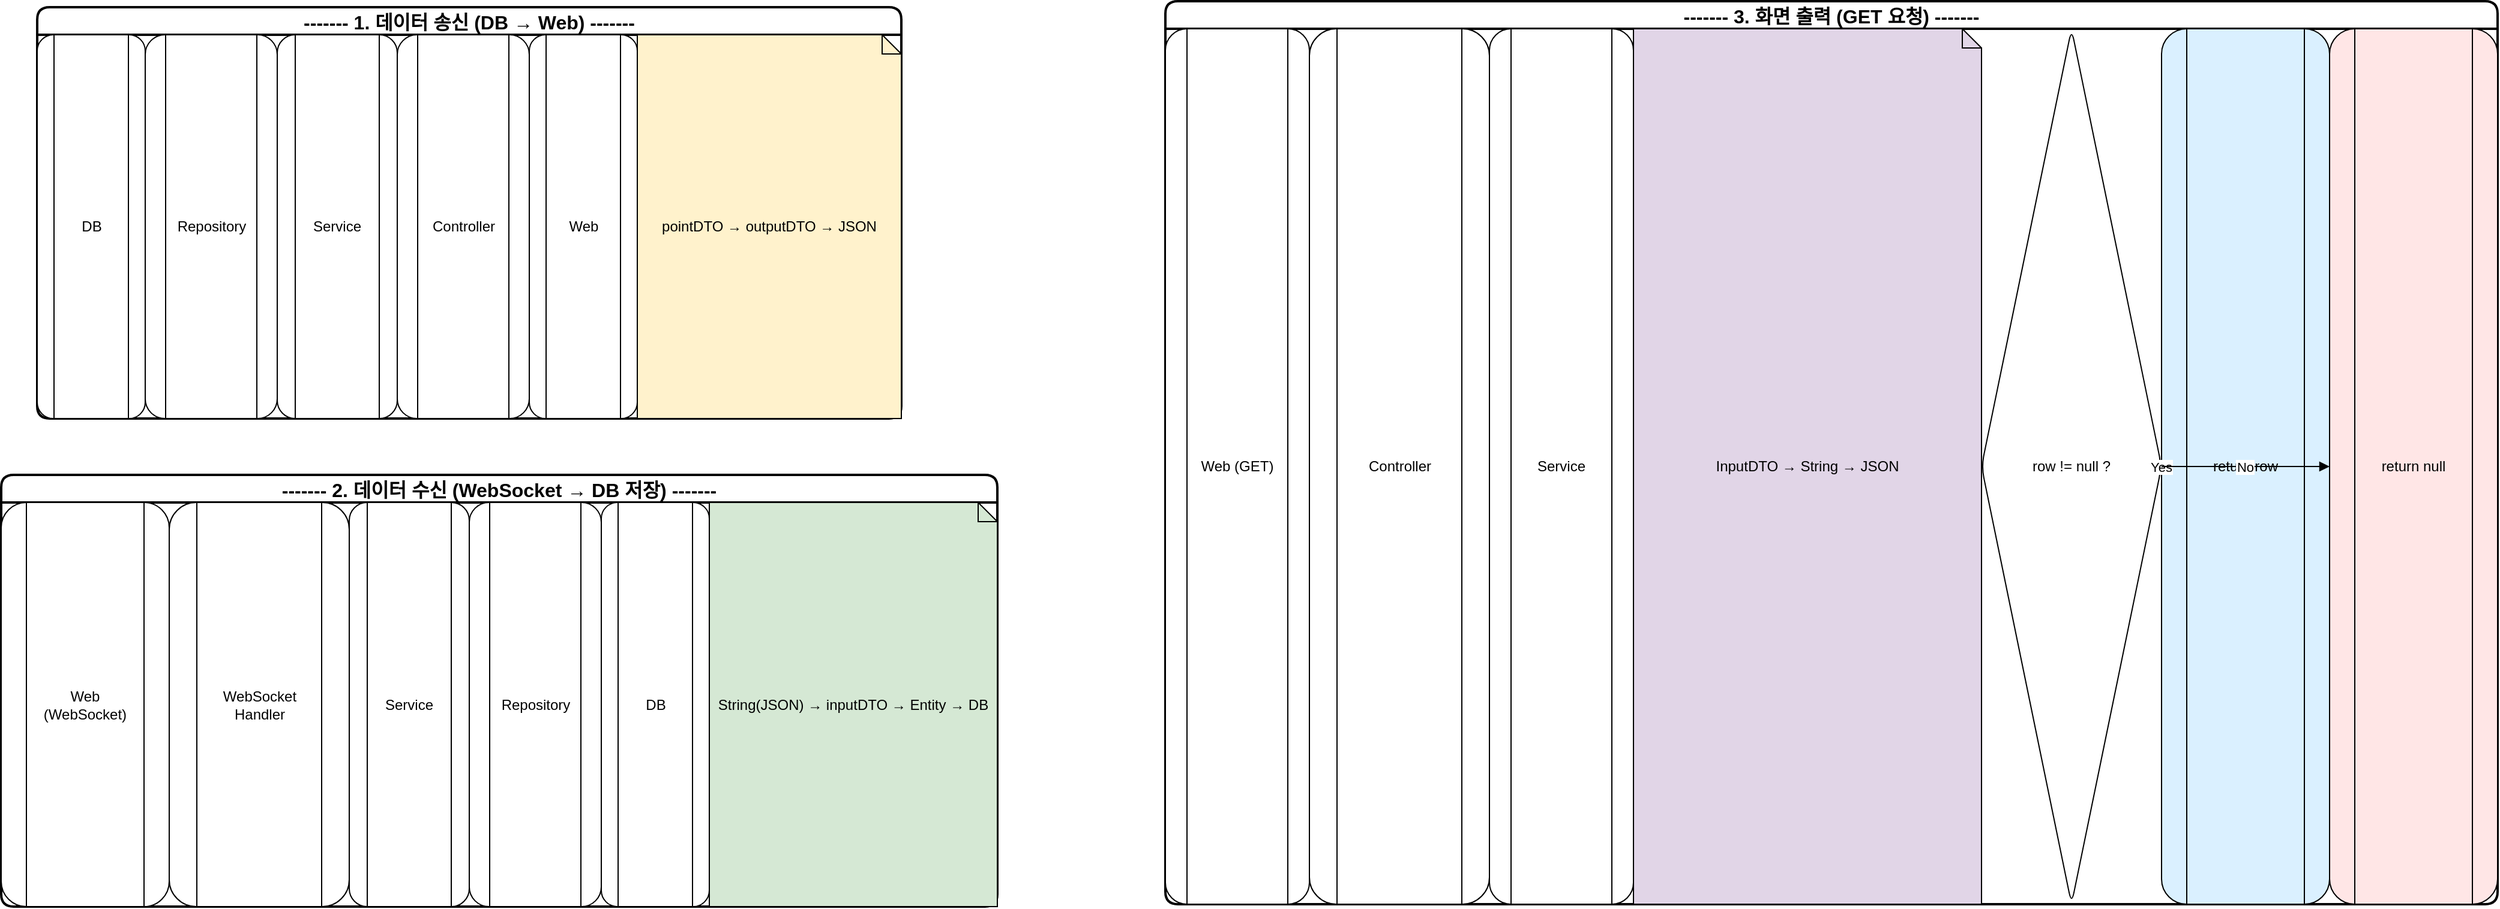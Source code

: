<mxfile version="28.0.6">
  <diagram name="Web-Controller-Service Flow" id="a6IcZU44em814IcXLOJ8">
    <mxGraphModel dx="932" dy="712" grid="1" gridSize="10" guides="1" tooltips="1" connect="1" arrows="1" fold="1" page="1" pageScale="1" pageWidth="850" pageHeight="1100" math="0" shadow="0">
      <root>
        <mxCell id="0" />
        <mxCell id="1" parent="0" />
        <mxCell id="kFFMyz97cDrMyY59dg7Y-1" value="------- 1. 데이터 송신 (DB → Web) -------" style="swimlane;fontSize=16;fontStyle=1;horizontal=1;childLayout=stackLayout;rounded=1;strokeWidth=2;" vertex="1" parent="1">
          <mxGeometry x="270" y="175" width="720" height="343" as="geometry" />
        </mxCell>
        <mxCell id="kFFMyz97cDrMyY59dg7Y-2" value="DB" style="shape=process;rounded=1;whiteSpace=wrap;html=1;" vertex="1" parent="kFFMyz97cDrMyY59dg7Y-1">
          <mxGeometry y="23" width="90" height="320" as="geometry" />
        </mxCell>
        <mxCell id="kFFMyz97cDrMyY59dg7Y-3" value="Repository" style="shape=process;rounded=1;whiteSpace=wrap;html=1;" vertex="1" parent="kFFMyz97cDrMyY59dg7Y-1">
          <mxGeometry x="90" y="23" width="110" height="320" as="geometry" />
        </mxCell>
        <mxCell id="kFFMyz97cDrMyY59dg7Y-4" value="Service" style="shape=process;rounded=1;whiteSpace=wrap;html=1;" vertex="1" parent="kFFMyz97cDrMyY59dg7Y-1">
          <mxGeometry x="200" y="23" width="100" height="320" as="geometry" />
        </mxCell>
        <mxCell id="kFFMyz97cDrMyY59dg7Y-5" value="Controller" style="shape=process;rounded=1;whiteSpace=wrap;html=1;" vertex="1" parent="kFFMyz97cDrMyY59dg7Y-1">
          <mxGeometry x="300" y="23" width="110" height="320" as="geometry" />
        </mxCell>
        <mxCell id="kFFMyz97cDrMyY59dg7Y-6" value="Web" style="shape=process;rounded=1;whiteSpace=wrap;html=1;" vertex="1" parent="kFFMyz97cDrMyY59dg7Y-1">
          <mxGeometry x="410" y="23" width="90" height="320" as="geometry" />
        </mxCell>
        <mxCell id="kFFMyz97cDrMyY59dg7Y-7" style="endArrow=block;rounded=1;" edge="1" parent="kFFMyz97cDrMyY59dg7Y-1" source="kFFMyz97cDrMyY59dg7Y-2" target="kFFMyz97cDrMyY59dg7Y-3">
          <mxGeometry relative="1" as="geometry" />
        </mxCell>
        <mxCell id="kFFMyz97cDrMyY59dg7Y-8" style="endArrow=block;rounded=1;" edge="1" parent="kFFMyz97cDrMyY59dg7Y-1" source="kFFMyz97cDrMyY59dg7Y-3" target="kFFMyz97cDrMyY59dg7Y-4">
          <mxGeometry relative="1" as="geometry" />
        </mxCell>
        <mxCell id="kFFMyz97cDrMyY59dg7Y-9" style="endArrow=block;rounded=1;" edge="1" parent="kFFMyz97cDrMyY59dg7Y-1" source="kFFMyz97cDrMyY59dg7Y-4" target="kFFMyz97cDrMyY59dg7Y-5">
          <mxGeometry relative="1" as="geometry" />
        </mxCell>
        <mxCell id="kFFMyz97cDrMyY59dg7Y-10" style="endArrow=block;rounded=1;" edge="1" parent="kFFMyz97cDrMyY59dg7Y-1" source="kFFMyz97cDrMyY59dg7Y-5" target="kFFMyz97cDrMyY59dg7Y-6">
          <mxGeometry relative="1" as="geometry" />
        </mxCell>
        <mxCell id="kFFMyz97cDrMyY59dg7Y-11" value="pointDTO → outputDTO → JSON" style="shape=note;whiteSpace=wrap;html=1;size=16;fillColor=#fff2cc;" vertex="1" parent="kFFMyz97cDrMyY59dg7Y-1">
          <mxGeometry x="500" y="23" width="220" height="320" as="geometry" />
        </mxCell>
        <mxCell id="kFFMyz97cDrMyY59dg7Y-12" value="------- 2. 데이터 수신 (WebSocket → DB 저장) -------" style="swimlane;fontSize=16;fontStyle=1;horizontal=1;childLayout=stackLayout;rounded=1;strokeWidth=2;" vertex="1" parent="1">
          <mxGeometry x="240" y="565" width="830" height="360" as="geometry" />
        </mxCell>
        <mxCell id="kFFMyz97cDrMyY59dg7Y-13" value="Web (WebSocket)" style="shape=process;rounded=1;whiteSpace=wrap;html=1;" vertex="1" parent="kFFMyz97cDrMyY59dg7Y-12">
          <mxGeometry y="23" width="140" height="337" as="geometry" />
        </mxCell>
        <mxCell id="kFFMyz97cDrMyY59dg7Y-14" value="WebSocket Handler" style="shape=process;rounded=1;whiteSpace=wrap;html=1;" vertex="1" parent="kFFMyz97cDrMyY59dg7Y-12">
          <mxGeometry x="140" y="23" width="150" height="337" as="geometry" />
        </mxCell>
        <mxCell id="kFFMyz97cDrMyY59dg7Y-15" value="Service" style="shape=process;rounded=1;whiteSpace=wrap;html=1;" vertex="1" parent="kFFMyz97cDrMyY59dg7Y-12">
          <mxGeometry x="290" y="23" width="100" height="337" as="geometry" />
        </mxCell>
        <mxCell id="kFFMyz97cDrMyY59dg7Y-16" value="Repository" style="shape=process;rounded=1;whiteSpace=wrap;html=1;" vertex="1" parent="kFFMyz97cDrMyY59dg7Y-12">
          <mxGeometry x="390" y="23" width="110" height="337" as="geometry" />
        </mxCell>
        <mxCell id="kFFMyz97cDrMyY59dg7Y-17" value="DB" style="shape=process;rounded=1;whiteSpace=wrap;html=1;" vertex="1" parent="kFFMyz97cDrMyY59dg7Y-12">
          <mxGeometry x="500" y="23" width="90" height="337" as="geometry" />
        </mxCell>
        <mxCell id="kFFMyz97cDrMyY59dg7Y-18" style="endArrow=block;rounded=1;" edge="1" parent="kFFMyz97cDrMyY59dg7Y-12" source="kFFMyz97cDrMyY59dg7Y-13" target="kFFMyz97cDrMyY59dg7Y-14">
          <mxGeometry relative="1" as="geometry" />
        </mxCell>
        <mxCell id="kFFMyz97cDrMyY59dg7Y-19" style="endArrow=block;rounded=1;" edge="1" parent="kFFMyz97cDrMyY59dg7Y-12" source="kFFMyz97cDrMyY59dg7Y-14" target="kFFMyz97cDrMyY59dg7Y-15">
          <mxGeometry relative="1" as="geometry">
            <mxPoint x="310" y="85" as="targetPoint" />
          </mxGeometry>
        </mxCell>
        <mxCell id="kFFMyz97cDrMyY59dg7Y-20" style="endArrow=block;rounded=1;" edge="1" parent="kFFMyz97cDrMyY59dg7Y-12" source="kFFMyz97cDrMyY59dg7Y-15" target="kFFMyz97cDrMyY59dg7Y-16">
          <mxGeometry relative="1" as="geometry" />
        </mxCell>
        <mxCell id="kFFMyz97cDrMyY59dg7Y-21" style="endArrow=block;rounded=1;" edge="1" parent="kFFMyz97cDrMyY59dg7Y-12" source="kFFMyz97cDrMyY59dg7Y-16" target="kFFMyz97cDrMyY59dg7Y-17">
          <mxGeometry relative="1" as="geometry" />
        </mxCell>
        <mxCell id="kFFMyz97cDrMyY59dg7Y-22" value="String(JSON) → inputDTO → Entity → DB" style="shape=note;whiteSpace=wrap;html=1;size=16;fillColor=#d5e8d4;" vertex="1" parent="kFFMyz97cDrMyY59dg7Y-12">
          <mxGeometry x="590" y="23" width="240" height="337" as="geometry" />
        </mxCell>
        <mxCell id="kFFMyz97cDrMyY59dg7Y-23" value="------- 3. 화면 출력 (GET 요청) -------" style="swimlane;fontSize=16;fontStyle=1;horizontal=1;childLayout=stackLayout;rounded=1;strokeWidth=2;" vertex="1" parent="1">
          <mxGeometry x="1210" y="170" width="1110" height="753" as="geometry" />
        </mxCell>
        <mxCell id="kFFMyz97cDrMyY59dg7Y-24" value="Web (GET)" style="shape=process;rounded=1;whiteSpace=wrap;html=1;" vertex="1" parent="kFFMyz97cDrMyY59dg7Y-23">
          <mxGeometry y="23" width="120" height="730" as="geometry" />
        </mxCell>
        <mxCell id="kFFMyz97cDrMyY59dg7Y-25" value="Controller" style="shape=process;rounded=1;whiteSpace=wrap;html=1;" vertex="1" parent="kFFMyz97cDrMyY59dg7Y-23">
          <mxGeometry x="120" y="23" width="150" height="730" as="geometry" />
        </mxCell>
        <mxCell id="kFFMyz97cDrMyY59dg7Y-26" value="Service" style="shape=process;rounded=1;whiteSpace=wrap;html=1;" vertex="1" parent="kFFMyz97cDrMyY59dg7Y-23">
          <mxGeometry x="270" y="23" width="120" height="730" as="geometry" />
        </mxCell>
        <mxCell id="kFFMyz97cDrMyY59dg7Y-27" value="InputDTO → String → JSON" style="shape=note;whiteSpace=wrap;html=1;size=16;fillColor=#e1d5e7;" vertex="1" parent="kFFMyz97cDrMyY59dg7Y-23">
          <mxGeometry x="390" y="23" width="290" height="730" as="geometry" />
        </mxCell>
        <mxCell id="kFFMyz97cDrMyY59dg7Y-28" value="row != null ?" style="shape=rhombus;whiteSpace=wrap;html=1;rounded=1;" vertex="1" parent="kFFMyz97cDrMyY59dg7Y-23">
          <mxGeometry x="680" y="23" width="150" height="730" as="geometry" />
        </mxCell>
        <mxCell id="kFFMyz97cDrMyY59dg7Y-29" value="return row" style="shape=process;rounded=1;whiteSpace=wrap;html=1;fillColor=#daf0ff;" vertex="1" parent="kFFMyz97cDrMyY59dg7Y-23">
          <mxGeometry x="830" y="23" width="140" height="730" as="geometry" />
        </mxCell>
        <mxCell id="kFFMyz97cDrMyY59dg7Y-30" value="return null" style="shape=process;rounded=1;whiteSpace=wrap;html=1;fillColor=#ffe6e6;" vertex="1" parent="kFFMyz97cDrMyY59dg7Y-23">
          <mxGeometry x="970" y="23" width="140" height="730" as="geometry" />
        </mxCell>
        <mxCell id="kFFMyz97cDrMyY59dg7Y-31" style="endArrow=block;rounded=1;" edge="1" parent="kFFMyz97cDrMyY59dg7Y-23" source="kFFMyz97cDrMyY59dg7Y-24" target="kFFMyz97cDrMyY59dg7Y-25">
          <mxGeometry relative="1" as="geometry" />
        </mxCell>
        <mxCell id="kFFMyz97cDrMyY59dg7Y-32" style="endArrow=block;rounded=1;" edge="1" parent="kFFMyz97cDrMyY59dg7Y-23" source="kFFMyz97cDrMyY59dg7Y-25" target="kFFMyz97cDrMyY59dg7Y-26">
          <mxGeometry relative="1" as="geometry" />
        </mxCell>
        <mxCell id="kFFMyz97cDrMyY59dg7Y-33" style="endArrow=open;dashed=1;rounded=1;" edge="1" parent="kFFMyz97cDrMyY59dg7Y-23" source="kFFMyz97cDrMyY59dg7Y-26" target="kFFMyz97cDrMyY59dg7Y-27">
          <mxGeometry relative="1" as="geometry" />
        </mxCell>
        <mxCell id="kFFMyz97cDrMyY59dg7Y-34" style="endArrow=block;rounded=1;" edge="1" parent="kFFMyz97cDrMyY59dg7Y-23" source="kFFMyz97cDrMyY59dg7Y-27" target="kFFMyz97cDrMyY59dg7Y-28">
          <mxGeometry relative="1" as="geometry" />
        </mxCell>
        <mxCell id="kFFMyz97cDrMyY59dg7Y-35" value="Yes" style="endArrow=block;rounded=1;edgeStyle=elbowEdgeStyle;" edge="1" parent="kFFMyz97cDrMyY59dg7Y-23" source="kFFMyz97cDrMyY59dg7Y-28" target="kFFMyz97cDrMyY59dg7Y-29">
          <mxGeometry relative="1" as="geometry">
            <mxPoint x="200" y="305" as="sourcePoint" />
          </mxGeometry>
        </mxCell>
        <mxCell id="kFFMyz97cDrMyY59dg7Y-36" value="No" style="endArrow=block;rounded=1;edgeStyle=elbowEdgeStyle;" edge="1" parent="kFFMyz97cDrMyY59dg7Y-23" source="kFFMyz97cDrMyY59dg7Y-28" target="kFFMyz97cDrMyY59dg7Y-30">
          <mxGeometry relative="1" as="geometry">
            <mxPoint x="470" y="305" as="sourcePoint" />
          </mxGeometry>
        </mxCell>
      </root>
    </mxGraphModel>
  </diagram>
</mxfile>
